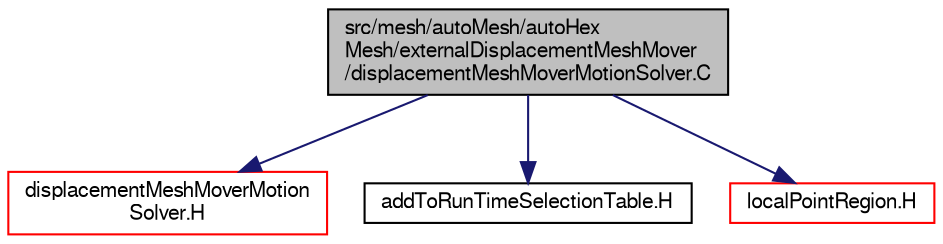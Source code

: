 digraph "src/mesh/autoMesh/autoHexMesh/externalDisplacementMeshMover/displacementMeshMoverMotionSolver.C"
{
  bgcolor="transparent";
  edge [fontname="FreeSans",fontsize="10",labelfontname="FreeSans",labelfontsize="10"];
  node [fontname="FreeSans",fontsize="10",shape=record];
  Node0 [label="src/mesh/autoMesh/autoHex\lMesh/externalDisplacementMeshMover\l/displacementMeshMoverMotionSolver.C",height=0.2,width=0.4,color="black", fillcolor="grey75", style="filled", fontcolor="black"];
  Node0 -> Node1 [color="midnightblue",fontsize="10",style="solid",fontname="FreeSans"];
  Node1 [label="displacementMeshMoverMotion\lSolver.H",height=0.2,width=0.4,color="red",URL="$a06890.html"];
  Node0 -> Node285 [color="midnightblue",fontsize="10",style="solid",fontname="FreeSans"];
  Node285 [label="addToRunTimeSelectionTable.H",height=0.2,width=0.4,color="black",URL="$a09263.html",tooltip="Macros for easy insertion into run-time selection tables. "];
  Node0 -> Node286 [color="midnightblue",fontsize="10",style="solid",fontname="FreeSans"];
  Node286 [label="localPointRegion.H",height=0.2,width=0.4,color="red",URL="$a07766.html"];
}
